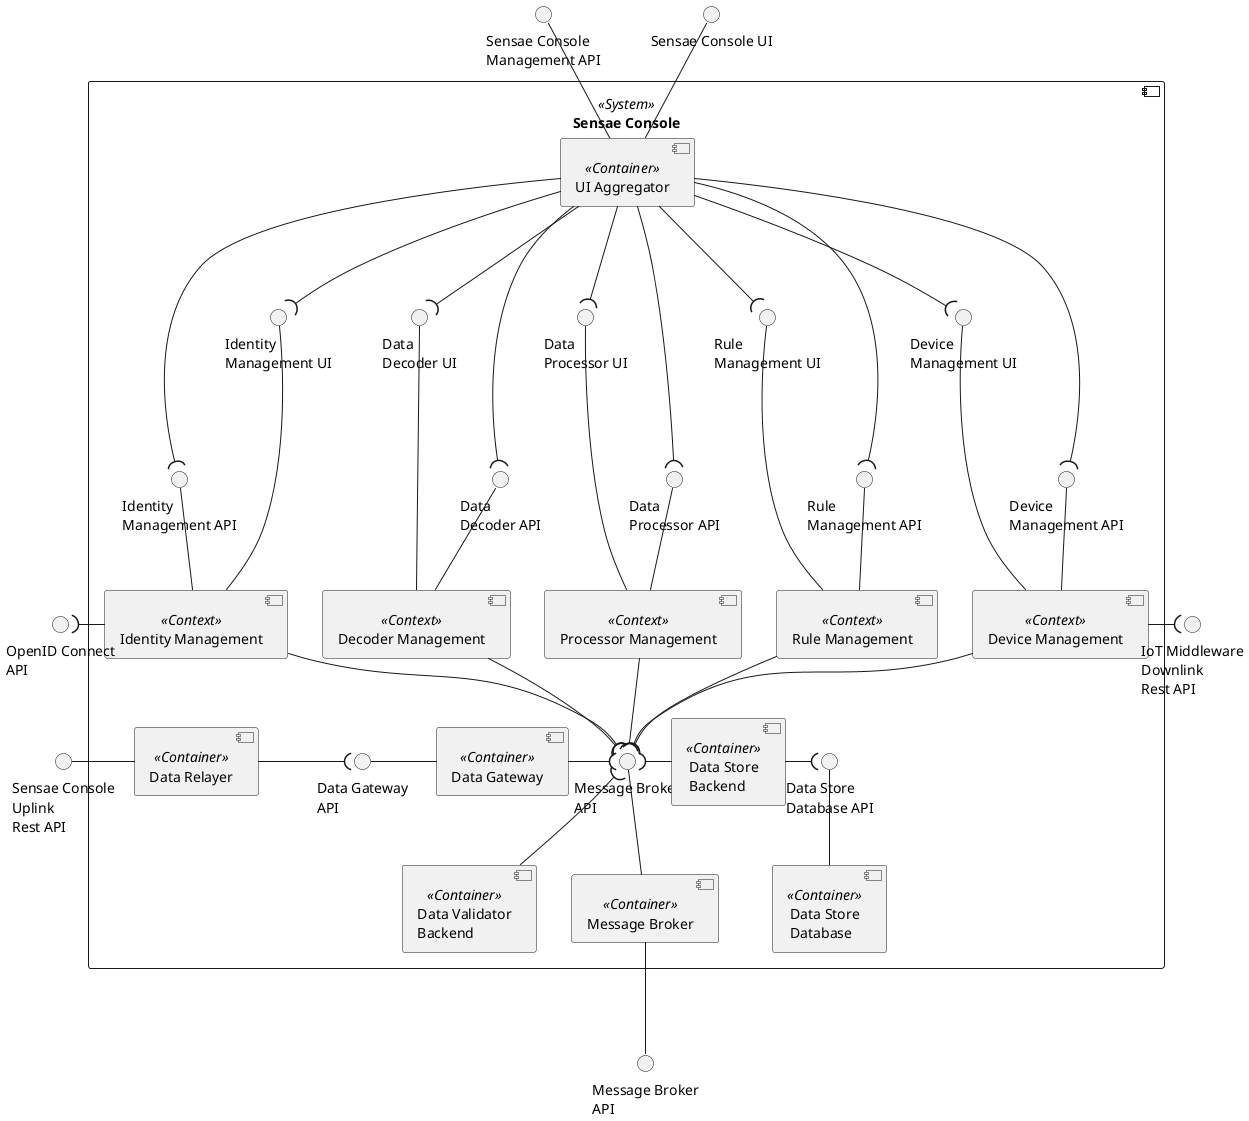 @startuml contexts-v2

interface "Sensae Console\nUplink\nRest API" as RELAY_API
interface "IoT Middleware\nDownlink\nRest API" as OUT_ENDPOINT

component "Sensae Console" <<System>> {

    component "UI Aggregator" <<Container>> as UI

    component "Identity Management" <<Context>> as ID_MAN
    component "Rule Management" <<Context>> as RULE_MAN
    component "Decoder Management" <<Context>> as DECO_MAN
    component "Processor Management" <<Context>> as PROC_MAN
    component "Device Management" <<Context>> as DEVI_MAN

    component "Message Broker" <<Container>> as MB

    interface "Message Broker\nAPI" as MB_API

    component "Data Gateway" <<Container>> as GATE

    interface "Data Gateway\nAPI" as GATE_API

    component "Data Relayer" <<Container>> as RELAY

    component "Data Validator\nBackend" <<Container>> as VALI
    component "Data Store\nBackend" <<Container>> as STORE
    component "Data Store\nDatabase" <<Container>> as STORE_DB

    interface "Data Store\nDatabase API" as STORE_DB_API

    STORE_DB_API -- STORE_DB
    STORE -( STORE_DB_API
    GATE_API - GATE
    RELAY -( GATE_API

    ID_MAN -[hidden]- RELAY

    interface "Identity\nManagement API" as ID_MAN_API
    interface "Identity\nManagement UI" as ID_MAN_UI

    ID_MAN_API -- ID_MAN
    ID_MAN_UI --- ID_MAN

    interface "Rule\nManagement API" as RULE_MAN_API
    interface "Rule\nManagement UI" as RULE_MAN_UI

    RULE_MAN_API -- RULE_MAN
    RULE_MAN_UI --- RULE_MAN

    interface "Device\nManagement API" as DEVI_MAN_API
    interface "Device\nManagement UI" as DEVI_MAN_UI

    DEVI_MAN_API -- DEVI_MAN
    DEVI_MAN_UI --- DEVI_MAN

    interface "Data\nDecoder API" as DECO_MAN_API
    interface "Data\nDecoder UI" as DECO_MAN_UI

    DECO_MAN_API -- DECO_MAN
    DECO_MAN_UI --- DECO_MAN

    interface "Data\nProcessor API" as PROC_MAN_API
    interface "Data\nProcessor UI" as PROC_MAN_UI

    PROC_MAN_API -- PROC_MAN
    PROC_MAN_UI --- PROC_MAN

    UI --( PROC_MAN_API
    UI --( PROC_MAN_UI

    UI --( DECO_MAN_API
    UI --( DECO_MAN_UI

    UI --( DEVI_MAN_API
    UI --( DEVI_MAN_UI

    UI --( RULE_MAN_API
    UI --( RULE_MAN_UI

    UI --( ID_MAN_API
    UI --( ID_MAN_UI
}

interface "Message Broker\nAPI" as MB_API2

MB -- MB_API2

DEVI_MAN -( OUT_ENDPOINT

interface "OpenID Connect\nAPI" as OPENID

OPENID )- ID_MAN

RELAY_API - RELAY

MB_API )- STORE
MB_API )-- VALI

ID_MAN -[hidden]- RELAY_API
OPENID -[hidden]- RELAY_API


MB_API -- MB

PROC_MAN --( MB_API
DEVI_MAN --( MB_API
DECO_MAN --( MB_API
ID_MAN --( MB_API
RULE_MAN --( MB_API
GATE -( MB_API

DEVI_MAN_API -[hidden]- OUT_ENDPOINT

interface "Sensae Console\nManagement API" as API
interface "Sensae Console UI" as UI_API

API -- UI
UI_API -- UI

@enduml
